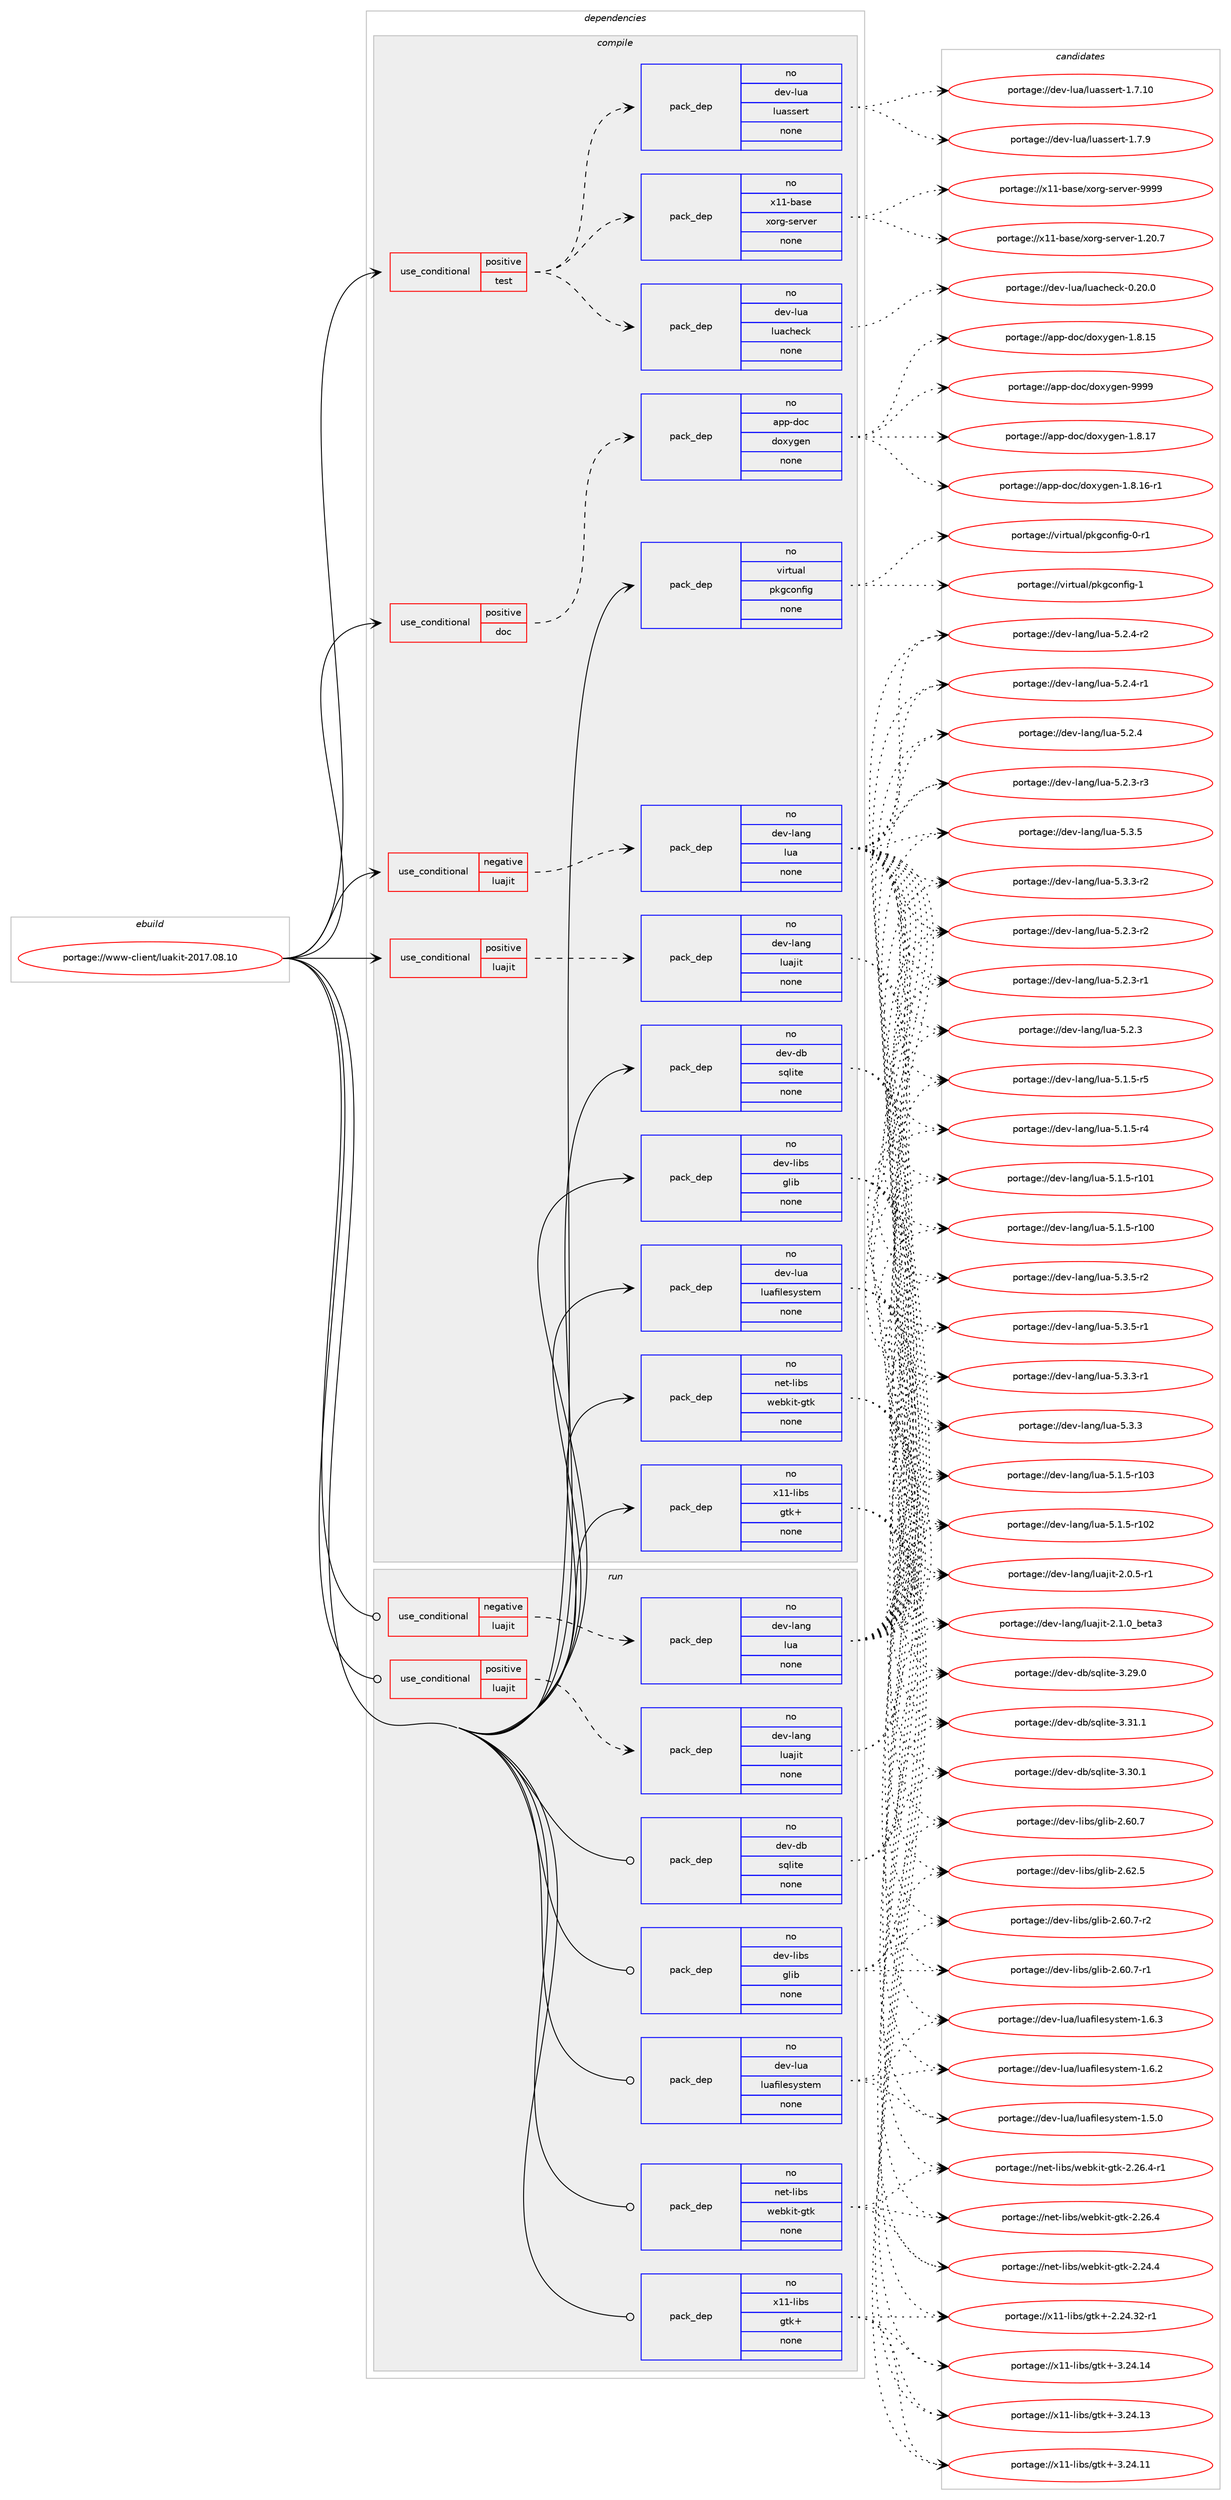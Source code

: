 digraph prolog {

# *************
# Graph options
# *************

newrank=true;
concentrate=true;
compound=true;
graph [rankdir=LR,fontname=Helvetica,fontsize=10,ranksep=1.5];#, ranksep=2.5, nodesep=0.2];
edge  [arrowhead=vee];
node  [fontname=Helvetica,fontsize=10];

# **********
# The ebuild
# **********

subgraph cluster_leftcol {
color=gray;
rank=same;
label=<<i>ebuild</i>>;
id [label="portage://www-client/luakit-2017.08.10", color=red, width=4, href="../www-client/luakit-2017.08.10.svg"];
}

# ****************
# The dependencies
# ****************

subgraph cluster_midcol {
color=gray;
label=<<i>dependencies</i>>;
subgraph cluster_compile {
fillcolor="#eeeeee";
style=filled;
label=<<i>compile</i>>;
subgraph cond2221 {
dependency16862 [label=<<TABLE BORDER="0" CELLBORDER="1" CELLSPACING="0" CELLPADDING="4"><TR><TD ROWSPAN="3" CELLPADDING="10">use_conditional</TD></TR><TR><TD>negative</TD></TR><TR><TD>luajit</TD></TR></TABLE>>, shape=none, color=red];
subgraph pack14344 {
dependency16863 [label=<<TABLE BORDER="0" CELLBORDER="1" CELLSPACING="0" CELLPADDING="4" WIDTH="220"><TR><TD ROWSPAN="6" CELLPADDING="30">pack_dep</TD></TR><TR><TD WIDTH="110">no</TD></TR><TR><TD>dev-lang</TD></TR><TR><TD>lua</TD></TR><TR><TD>none</TD></TR><TR><TD></TD></TR></TABLE>>, shape=none, color=blue];
}
dependency16862:e -> dependency16863:w [weight=20,style="dashed",arrowhead="vee"];
}
id:e -> dependency16862:w [weight=20,style="solid",arrowhead="vee"];
subgraph cond2222 {
dependency16864 [label=<<TABLE BORDER="0" CELLBORDER="1" CELLSPACING="0" CELLPADDING="4"><TR><TD ROWSPAN="3" CELLPADDING="10">use_conditional</TD></TR><TR><TD>positive</TD></TR><TR><TD>doc</TD></TR></TABLE>>, shape=none, color=red];
subgraph pack14345 {
dependency16865 [label=<<TABLE BORDER="0" CELLBORDER="1" CELLSPACING="0" CELLPADDING="4" WIDTH="220"><TR><TD ROWSPAN="6" CELLPADDING="30">pack_dep</TD></TR><TR><TD WIDTH="110">no</TD></TR><TR><TD>app-doc</TD></TR><TR><TD>doxygen</TD></TR><TR><TD>none</TD></TR><TR><TD></TD></TR></TABLE>>, shape=none, color=blue];
}
dependency16864:e -> dependency16865:w [weight=20,style="dashed",arrowhead="vee"];
}
id:e -> dependency16864:w [weight=20,style="solid",arrowhead="vee"];
subgraph cond2223 {
dependency16866 [label=<<TABLE BORDER="0" CELLBORDER="1" CELLSPACING="0" CELLPADDING="4"><TR><TD ROWSPAN="3" CELLPADDING="10">use_conditional</TD></TR><TR><TD>positive</TD></TR><TR><TD>luajit</TD></TR></TABLE>>, shape=none, color=red];
subgraph pack14346 {
dependency16867 [label=<<TABLE BORDER="0" CELLBORDER="1" CELLSPACING="0" CELLPADDING="4" WIDTH="220"><TR><TD ROWSPAN="6" CELLPADDING="30">pack_dep</TD></TR><TR><TD WIDTH="110">no</TD></TR><TR><TD>dev-lang</TD></TR><TR><TD>luajit</TD></TR><TR><TD>none</TD></TR><TR><TD></TD></TR></TABLE>>, shape=none, color=blue];
}
dependency16866:e -> dependency16867:w [weight=20,style="dashed",arrowhead="vee"];
}
id:e -> dependency16866:w [weight=20,style="solid",arrowhead="vee"];
subgraph cond2224 {
dependency16868 [label=<<TABLE BORDER="0" CELLBORDER="1" CELLSPACING="0" CELLPADDING="4"><TR><TD ROWSPAN="3" CELLPADDING="10">use_conditional</TD></TR><TR><TD>positive</TD></TR><TR><TD>test</TD></TR></TABLE>>, shape=none, color=red];
subgraph pack14347 {
dependency16869 [label=<<TABLE BORDER="0" CELLBORDER="1" CELLSPACING="0" CELLPADDING="4" WIDTH="220"><TR><TD ROWSPAN="6" CELLPADDING="30">pack_dep</TD></TR><TR><TD WIDTH="110">no</TD></TR><TR><TD>dev-lua</TD></TR><TR><TD>luassert</TD></TR><TR><TD>none</TD></TR><TR><TD></TD></TR></TABLE>>, shape=none, color=blue];
}
dependency16868:e -> dependency16869:w [weight=20,style="dashed",arrowhead="vee"];
subgraph pack14348 {
dependency16870 [label=<<TABLE BORDER="0" CELLBORDER="1" CELLSPACING="0" CELLPADDING="4" WIDTH="220"><TR><TD ROWSPAN="6" CELLPADDING="30">pack_dep</TD></TR><TR><TD WIDTH="110">no</TD></TR><TR><TD>dev-lua</TD></TR><TR><TD>luacheck</TD></TR><TR><TD>none</TD></TR><TR><TD></TD></TR></TABLE>>, shape=none, color=blue];
}
dependency16868:e -> dependency16870:w [weight=20,style="dashed",arrowhead="vee"];
subgraph pack14349 {
dependency16871 [label=<<TABLE BORDER="0" CELLBORDER="1" CELLSPACING="0" CELLPADDING="4" WIDTH="220"><TR><TD ROWSPAN="6" CELLPADDING="30">pack_dep</TD></TR><TR><TD WIDTH="110">no</TD></TR><TR><TD>x11-base</TD></TR><TR><TD>xorg-server</TD></TR><TR><TD>none</TD></TR><TR><TD></TD></TR></TABLE>>, shape=none, color=blue];
}
dependency16868:e -> dependency16871:w [weight=20,style="dashed",arrowhead="vee"];
}
id:e -> dependency16868:w [weight=20,style="solid",arrowhead="vee"];
subgraph pack14350 {
dependency16872 [label=<<TABLE BORDER="0" CELLBORDER="1" CELLSPACING="0" CELLPADDING="4" WIDTH="220"><TR><TD ROWSPAN="6" CELLPADDING="30">pack_dep</TD></TR><TR><TD WIDTH="110">no</TD></TR><TR><TD>dev-db</TD></TR><TR><TD>sqlite</TD></TR><TR><TD>none</TD></TR><TR><TD></TD></TR></TABLE>>, shape=none, color=blue];
}
id:e -> dependency16872:w [weight=20,style="solid",arrowhead="vee"];
subgraph pack14351 {
dependency16873 [label=<<TABLE BORDER="0" CELLBORDER="1" CELLSPACING="0" CELLPADDING="4" WIDTH="220"><TR><TD ROWSPAN="6" CELLPADDING="30">pack_dep</TD></TR><TR><TD WIDTH="110">no</TD></TR><TR><TD>dev-libs</TD></TR><TR><TD>glib</TD></TR><TR><TD>none</TD></TR><TR><TD></TD></TR></TABLE>>, shape=none, color=blue];
}
id:e -> dependency16873:w [weight=20,style="solid",arrowhead="vee"];
subgraph pack14352 {
dependency16874 [label=<<TABLE BORDER="0" CELLBORDER="1" CELLSPACING="0" CELLPADDING="4" WIDTH="220"><TR><TD ROWSPAN="6" CELLPADDING="30">pack_dep</TD></TR><TR><TD WIDTH="110">no</TD></TR><TR><TD>dev-lua</TD></TR><TR><TD>luafilesystem</TD></TR><TR><TD>none</TD></TR><TR><TD></TD></TR></TABLE>>, shape=none, color=blue];
}
id:e -> dependency16874:w [weight=20,style="solid",arrowhead="vee"];
subgraph pack14353 {
dependency16875 [label=<<TABLE BORDER="0" CELLBORDER="1" CELLSPACING="0" CELLPADDING="4" WIDTH="220"><TR><TD ROWSPAN="6" CELLPADDING="30">pack_dep</TD></TR><TR><TD WIDTH="110">no</TD></TR><TR><TD>net-libs</TD></TR><TR><TD>webkit-gtk</TD></TR><TR><TD>none</TD></TR><TR><TD></TD></TR></TABLE>>, shape=none, color=blue];
}
id:e -> dependency16875:w [weight=20,style="solid",arrowhead="vee"];
subgraph pack14354 {
dependency16876 [label=<<TABLE BORDER="0" CELLBORDER="1" CELLSPACING="0" CELLPADDING="4" WIDTH="220"><TR><TD ROWSPAN="6" CELLPADDING="30">pack_dep</TD></TR><TR><TD WIDTH="110">no</TD></TR><TR><TD>virtual</TD></TR><TR><TD>pkgconfig</TD></TR><TR><TD>none</TD></TR><TR><TD></TD></TR></TABLE>>, shape=none, color=blue];
}
id:e -> dependency16876:w [weight=20,style="solid",arrowhead="vee"];
subgraph pack14355 {
dependency16877 [label=<<TABLE BORDER="0" CELLBORDER="1" CELLSPACING="0" CELLPADDING="4" WIDTH="220"><TR><TD ROWSPAN="6" CELLPADDING="30">pack_dep</TD></TR><TR><TD WIDTH="110">no</TD></TR><TR><TD>x11-libs</TD></TR><TR><TD>gtk+</TD></TR><TR><TD>none</TD></TR><TR><TD></TD></TR></TABLE>>, shape=none, color=blue];
}
id:e -> dependency16877:w [weight=20,style="solid",arrowhead="vee"];
}
subgraph cluster_compileandrun {
fillcolor="#eeeeee";
style=filled;
label=<<i>compile and run</i>>;
}
subgraph cluster_run {
fillcolor="#eeeeee";
style=filled;
label=<<i>run</i>>;
subgraph cond2225 {
dependency16878 [label=<<TABLE BORDER="0" CELLBORDER="1" CELLSPACING="0" CELLPADDING="4"><TR><TD ROWSPAN="3" CELLPADDING="10">use_conditional</TD></TR><TR><TD>negative</TD></TR><TR><TD>luajit</TD></TR></TABLE>>, shape=none, color=red];
subgraph pack14356 {
dependency16879 [label=<<TABLE BORDER="0" CELLBORDER="1" CELLSPACING="0" CELLPADDING="4" WIDTH="220"><TR><TD ROWSPAN="6" CELLPADDING="30">pack_dep</TD></TR><TR><TD WIDTH="110">no</TD></TR><TR><TD>dev-lang</TD></TR><TR><TD>lua</TD></TR><TR><TD>none</TD></TR><TR><TD></TD></TR></TABLE>>, shape=none, color=blue];
}
dependency16878:e -> dependency16879:w [weight=20,style="dashed",arrowhead="vee"];
}
id:e -> dependency16878:w [weight=20,style="solid",arrowhead="odot"];
subgraph cond2226 {
dependency16880 [label=<<TABLE BORDER="0" CELLBORDER="1" CELLSPACING="0" CELLPADDING="4"><TR><TD ROWSPAN="3" CELLPADDING="10">use_conditional</TD></TR><TR><TD>positive</TD></TR><TR><TD>luajit</TD></TR></TABLE>>, shape=none, color=red];
subgraph pack14357 {
dependency16881 [label=<<TABLE BORDER="0" CELLBORDER="1" CELLSPACING="0" CELLPADDING="4" WIDTH="220"><TR><TD ROWSPAN="6" CELLPADDING="30">pack_dep</TD></TR><TR><TD WIDTH="110">no</TD></TR><TR><TD>dev-lang</TD></TR><TR><TD>luajit</TD></TR><TR><TD>none</TD></TR><TR><TD></TD></TR></TABLE>>, shape=none, color=blue];
}
dependency16880:e -> dependency16881:w [weight=20,style="dashed",arrowhead="vee"];
}
id:e -> dependency16880:w [weight=20,style="solid",arrowhead="odot"];
subgraph pack14358 {
dependency16882 [label=<<TABLE BORDER="0" CELLBORDER="1" CELLSPACING="0" CELLPADDING="4" WIDTH="220"><TR><TD ROWSPAN="6" CELLPADDING="30">pack_dep</TD></TR><TR><TD WIDTH="110">no</TD></TR><TR><TD>dev-db</TD></TR><TR><TD>sqlite</TD></TR><TR><TD>none</TD></TR><TR><TD></TD></TR></TABLE>>, shape=none, color=blue];
}
id:e -> dependency16882:w [weight=20,style="solid",arrowhead="odot"];
subgraph pack14359 {
dependency16883 [label=<<TABLE BORDER="0" CELLBORDER="1" CELLSPACING="0" CELLPADDING="4" WIDTH="220"><TR><TD ROWSPAN="6" CELLPADDING="30">pack_dep</TD></TR><TR><TD WIDTH="110">no</TD></TR><TR><TD>dev-libs</TD></TR><TR><TD>glib</TD></TR><TR><TD>none</TD></TR><TR><TD></TD></TR></TABLE>>, shape=none, color=blue];
}
id:e -> dependency16883:w [weight=20,style="solid",arrowhead="odot"];
subgraph pack14360 {
dependency16884 [label=<<TABLE BORDER="0" CELLBORDER="1" CELLSPACING="0" CELLPADDING="4" WIDTH="220"><TR><TD ROWSPAN="6" CELLPADDING="30">pack_dep</TD></TR><TR><TD WIDTH="110">no</TD></TR><TR><TD>dev-lua</TD></TR><TR><TD>luafilesystem</TD></TR><TR><TD>none</TD></TR><TR><TD></TD></TR></TABLE>>, shape=none, color=blue];
}
id:e -> dependency16884:w [weight=20,style="solid",arrowhead="odot"];
subgraph pack14361 {
dependency16885 [label=<<TABLE BORDER="0" CELLBORDER="1" CELLSPACING="0" CELLPADDING="4" WIDTH="220"><TR><TD ROWSPAN="6" CELLPADDING="30">pack_dep</TD></TR><TR><TD WIDTH="110">no</TD></TR><TR><TD>net-libs</TD></TR><TR><TD>webkit-gtk</TD></TR><TR><TD>none</TD></TR><TR><TD></TD></TR></TABLE>>, shape=none, color=blue];
}
id:e -> dependency16885:w [weight=20,style="solid",arrowhead="odot"];
subgraph pack14362 {
dependency16886 [label=<<TABLE BORDER="0" CELLBORDER="1" CELLSPACING="0" CELLPADDING="4" WIDTH="220"><TR><TD ROWSPAN="6" CELLPADDING="30">pack_dep</TD></TR><TR><TD WIDTH="110">no</TD></TR><TR><TD>x11-libs</TD></TR><TR><TD>gtk+</TD></TR><TR><TD>none</TD></TR><TR><TD></TD></TR></TABLE>>, shape=none, color=blue];
}
id:e -> dependency16886:w [weight=20,style="solid",arrowhead="odot"];
}
}

# **************
# The candidates
# **************

subgraph cluster_choices {
rank=same;
color=gray;
label=<<i>candidates</i>>;

subgraph choice14344 {
color=black;
nodesep=1;
choice100101118451089711010347108117974553465146534511450 [label="portage://dev-lang/lua-5.3.5-r2", color=red, width=4,href="../dev-lang/lua-5.3.5-r2.svg"];
choice100101118451089711010347108117974553465146534511449 [label="portage://dev-lang/lua-5.3.5-r1", color=red, width=4,href="../dev-lang/lua-5.3.5-r1.svg"];
choice10010111845108971101034710811797455346514653 [label="portage://dev-lang/lua-5.3.5", color=red, width=4,href="../dev-lang/lua-5.3.5.svg"];
choice100101118451089711010347108117974553465146514511450 [label="portage://dev-lang/lua-5.3.3-r2", color=red, width=4,href="../dev-lang/lua-5.3.3-r2.svg"];
choice100101118451089711010347108117974553465146514511449 [label="portage://dev-lang/lua-5.3.3-r1", color=red, width=4,href="../dev-lang/lua-5.3.3-r1.svg"];
choice10010111845108971101034710811797455346514651 [label="portage://dev-lang/lua-5.3.3", color=red, width=4,href="../dev-lang/lua-5.3.3.svg"];
choice100101118451089711010347108117974553465046524511450 [label="portage://dev-lang/lua-5.2.4-r2", color=red, width=4,href="../dev-lang/lua-5.2.4-r2.svg"];
choice100101118451089711010347108117974553465046524511449 [label="portage://dev-lang/lua-5.2.4-r1", color=red, width=4,href="../dev-lang/lua-5.2.4-r1.svg"];
choice10010111845108971101034710811797455346504652 [label="portage://dev-lang/lua-5.2.4", color=red, width=4,href="../dev-lang/lua-5.2.4.svg"];
choice100101118451089711010347108117974553465046514511451 [label="portage://dev-lang/lua-5.2.3-r3", color=red, width=4,href="../dev-lang/lua-5.2.3-r3.svg"];
choice100101118451089711010347108117974553465046514511450 [label="portage://dev-lang/lua-5.2.3-r2", color=red, width=4,href="../dev-lang/lua-5.2.3-r2.svg"];
choice100101118451089711010347108117974553465046514511449 [label="portage://dev-lang/lua-5.2.3-r1", color=red, width=4,href="../dev-lang/lua-5.2.3-r1.svg"];
choice10010111845108971101034710811797455346504651 [label="portage://dev-lang/lua-5.2.3", color=red, width=4,href="../dev-lang/lua-5.2.3.svg"];
choice100101118451089711010347108117974553464946534511453 [label="portage://dev-lang/lua-5.1.5-r5", color=red, width=4,href="../dev-lang/lua-5.1.5-r5.svg"];
choice100101118451089711010347108117974553464946534511452 [label="portage://dev-lang/lua-5.1.5-r4", color=red, width=4,href="../dev-lang/lua-5.1.5-r4.svg"];
choice1001011184510897110103471081179745534649465345114494851 [label="portage://dev-lang/lua-5.1.5-r103", color=red, width=4,href="../dev-lang/lua-5.1.5-r103.svg"];
choice1001011184510897110103471081179745534649465345114494850 [label="portage://dev-lang/lua-5.1.5-r102", color=red, width=4,href="../dev-lang/lua-5.1.5-r102.svg"];
choice1001011184510897110103471081179745534649465345114494849 [label="portage://dev-lang/lua-5.1.5-r101", color=red, width=4,href="../dev-lang/lua-5.1.5-r101.svg"];
choice1001011184510897110103471081179745534649465345114494848 [label="portage://dev-lang/lua-5.1.5-r100", color=red, width=4,href="../dev-lang/lua-5.1.5-r100.svg"];
dependency16863:e -> choice100101118451089711010347108117974553465146534511450:w [style=dotted,weight="100"];
dependency16863:e -> choice100101118451089711010347108117974553465146534511449:w [style=dotted,weight="100"];
dependency16863:e -> choice10010111845108971101034710811797455346514653:w [style=dotted,weight="100"];
dependency16863:e -> choice100101118451089711010347108117974553465146514511450:w [style=dotted,weight="100"];
dependency16863:e -> choice100101118451089711010347108117974553465146514511449:w [style=dotted,weight="100"];
dependency16863:e -> choice10010111845108971101034710811797455346514651:w [style=dotted,weight="100"];
dependency16863:e -> choice100101118451089711010347108117974553465046524511450:w [style=dotted,weight="100"];
dependency16863:e -> choice100101118451089711010347108117974553465046524511449:w [style=dotted,weight="100"];
dependency16863:e -> choice10010111845108971101034710811797455346504652:w [style=dotted,weight="100"];
dependency16863:e -> choice100101118451089711010347108117974553465046514511451:w [style=dotted,weight="100"];
dependency16863:e -> choice100101118451089711010347108117974553465046514511450:w [style=dotted,weight="100"];
dependency16863:e -> choice100101118451089711010347108117974553465046514511449:w [style=dotted,weight="100"];
dependency16863:e -> choice10010111845108971101034710811797455346504651:w [style=dotted,weight="100"];
dependency16863:e -> choice100101118451089711010347108117974553464946534511453:w [style=dotted,weight="100"];
dependency16863:e -> choice100101118451089711010347108117974553464946534511452:w [style=dotted,weight="100"];
dependency16863:e -> choice1001011184510897110103471081179745534649465345114494851:w [style=dotted,weight="100"];
dependency16863:e -> choice1001011184510897110103471081179745534649465345114494850:w [style=dotted,weight="100"];
dependency16863:e -> choice1001011184510897110103471081179745534649465345114494849:w [style=dotted,weight="100"];
dependency16863:e -> choice1001011184510897110103471081179745534649465345114494848:w [style=dotted,weight="100"];
}
subgraph choice14345 {
color=black;
nodesep=1;
choice971121124510011199471001111201211031011104557575757 [label="portage://app-doc/doxygen-9999", color=red, width=4,href="../app-doc/doxygen-9999.svg"];
choice9711211245100111994710011112012110310111045494656464955 [label="portage://app-doc/doxygen-1.8.17", color=red, width=4,href="../app-doc/doxygen-1.8.17.svg"];
choice97112112451001119947100111120121103101110454946564649544511449 [label="portage://app-doc/doxygen-1.8.16-r1", color=red, width=4,href="../app-doc/doxygen-1.8.16-r1.svg"];
choice9711211245100111994710011112012110310111045494656464953 [label="portage://app-doc/doxygen-1.8.15", color=red, width=4,href="../app-doc/doxygen-1.8.15.svg"];
dependency16865:e -> choice971121124510011199471001111201211031011104557575757:w [style=dotted,weight="100"];
dependency16865:e -> choice9711211245100111994710011112012110310111045494656464955:w [style=dotted,weight="100"];
dependency16865:e -> choice97112112451001119947100111120121103101110454946564649544511449:w [style=dotted,weight="100"];
dependency16865:e -> choice9711211245100111994710011112012110310111045494656464953:w [style=dotted,weight="100"];
}
subgraph choice14346 {
color=black;
nodesep=1;
choice1001011184510897110103471081179710610511645504649464895981011169751 [label="portage://dev-lang/luajit-2.1.0_beta3", color=red, width=4,href="../dev-lang/luajit-2.1.0_beta3.svg"];
choice100101118451089711010347108117971061051164550464846534511449 [label="portage://dev-lang/luajit-2.0.5-r1", color=red, width=4,href="../dev-lang/luajit-2.0.5-r1.svg"];
dependency16867:e -> choice1001011184510897110103471081179710610511645504649464895981011169751:w [style=dotted,weight="100"];
dependency16867:e -> choice100101118451089711010347108117971061051164550464846534511449:w [style=dotted,weight="100"];
}
subgraph choice14347 {
color=black;
nodesep=1;
choice10010111845108117974710811797115115101114116454946554657 [label="portage://dev-lua/luassert-1.7.9", color=red, width=4,href="../dev-lua/luassert-1.7.9.svg"];
choice1001011184510811797471081179711511510111411645494655464948 [label="portage://dev-lua/luassert-1.7.10", color=red, width=4,href="../dev-lua/luassert-1.7.10.svg"];
dependency16869:e -> choice10010111845108117974710811797115115101114116454946554657:w [style=dotted,weight="100"];
dependency16869:e -> choice1001011184510811797471081179711511510111411645494655464948:w [style=dotted,weight="100"];
}
subgraph choice14348 {
color=black;
nodesep=1;
choice10010111845108117974710811797991041019910745484650484648 [label="portage://dev-lua/luacheck-0.20.0", color=red, width=4,href="../dev-lua/luacheck-0.20.0.svg"];
dependency16870:e -> choice10010111845108117974710811797991041019910745484650484648:w [style=dotted,weight="100"];
}
subgraph choice14349 {
color=black;
nodesep=1;
choice120494945989711510147120111114103451151011141181011144557575757 [label="portage://x11-base/xorg-server-9999", color=red, width=4,href="../x11-base/xorg-server-9999.svg"];
choice1204949459897115101471201111141034511510111411810111445494650484655 [label="portage://x11-base/xorg-server-1.20.7", color=red, width=4,href="../x11-base/xorg-server-1.20.7.svg"];
dependency16871:e -> choice120494945989711510147120111114103451151011141181011144557575757:w [style=dotted,weight="100"];
dependency16871:e -> choice1204949459897115101471201111141034511510111411810111445494650484655:w [style=dotted,weight="100"];
}
subgraph choice14350 {
color=black;
nodesep=1;
choice10010111845100984711511310810511610145514651494649 [label="portage://dev-db/sqlite-3.31.1", color=red, width=4,href="../dev-db/sqlite-3.31.1.svg"];
choice10010111845100984711511310810511610145514651484649 [label="portage://dev-db/sqlite-3.30.1", color=red, width=4,href="../dev-db/sqlite-3.30.1.svg"];
choice10010111845100984711511310810511610145514650574648 [label="portage://dev-db/sqlite-3.29.0", color=red, width=4,href="../dev-db/sqlite-3.29.0.svg"];
dependency16872:e -> choice10010111845100984711511310810511610145514651494649:w [style=dotted,weight="100"];
dependency16872:e -> choice10010111845100984711511310810511610145514651484649:w [style=dotted,weight="100"];
dependency16872:e -> choice10010111845100984711511310810511610145514650574648:w [style=dotted,weight="100"];
}
subgraph choice14351 {
color=black;
nodesep=1;
choice1001011184510810598115471031081059845504654504653 [label="portage://dev-libs/glib-2.62.5", color=red, width=4,href="../dev-libs/glib-2.62.5.svg"];
choice10010111845108105981154710310810598455046544846554511450 [label="portage://dev-libs/glib-2.60.7-r2", color=red, width=4,href="../dev-libs/glib-2.60.7-r2.svg"];
choice10010111845108105981154710310810598455046544846554511449 [label="portage://dev-libs/glib-2.60.7-r1", color=red, width=4,href="../dev-libs/glib-2.60.7-r1.svg"];
choice1001011184510810598115471031081059845504654484655 [label="portage://dev-libs/glib-2.60.7", color=red, width=4,href="../dev-libs/glib-2.60.7.svg"];
dependency16873:e -> choice1001011184510810598115471031081059845504654504653:w [style=dotted,weight="100"];
dependency16873:e -> choice10010111845108105981154710310810598455046544846554511450:w [style=dotted,weight="100"];
dependency16873:e -> choice10010111845108105981154710310810598455046544846554511449:w [style=dotted,weight="100"];
dependency16873:e -> choice1001011184510810598115471031081059845504654484655:w [style=dotted,weight="100"];
}
subgraph choice14352 {
color=black;
nodesep=1;
choice10010111845108117974710811797102105108101115121115116101109454946544651 [label="portage://dev-lua/luafilesystem-1.6.3", color=red, width=4,href="../dev-lua/luafilesystem-1.6.3.svg"];
choice10010111845108117974710811797102105108101115121115116101109454946544650 [label="portage://dev-lua/luafilesystem-1.6.2", color=red, width=4,href="../dev-lua/luafilesystem-1.6.2.svg"];
choice10010111845108117974710811797102105108101115121115116101109454946534648 [label="portage://dev-lua/luafilesystem-1.5.0", color=red, width=4,href="../dev-lua/luafilesystem-1.5.0.svg"];
dependency16874:e -> choice10010111845108117974710811797102105108101115121115116101109454946544651:w [style=dotted,weight="100"];
dependency16874:e -> choice10010111845108117974710811797102105108101115121115116101109454946544650:w [style=dotted,weight="100"];
dependency16874:e -> choice10010111845108117974710811797102105108101115121115116101109454946534648:w [style=dotted,weight="100"];
}
subgraph choice14353 {
color=black;
nodesep=1;
choice1101011164510810598115471191019810710511645103116107455046505446524511449 [label="portage://net-libs/webkit-gtk-2.26.4-r1", color=red, width=4,href="../net-libs/webkit-gtk-2.26.4-r1.svg"];
choice110101116451081059811547119101981071051164510311610745504650544652 [label="portage://net-libs/webkit-gtk-2.26.4", color=red, width=4,href="../net-libs/webkit-gtk-2.26.4.svg"];
choice110101116451081059811547119101981071051164510311610745504650524652 [label="portage://net-libs/webkit-gtk-2.24.4", color=red, width=4,href="../net-libs/webkit-gtk-2.24.4.svg"];
dependency16875:e -> choice1101011164510810598115471191019810710511645103116107455046505446524511449:w [style=dotted,weight="100"];
dependency16875:e -> choice110101116451081059811547119101981071051164510311610745504650544652:w [style=dotted,weight="100"];
dependency16875:e -> choice110101116451081059811547119101981071051164510311610745504650524652:w [style=dotted,weight="100"];
}
subgraph choice14354 {
color=black;
nodesep=1;
choice1181051141161179710847112107103991111101021051034549 [label="portage://virtual/pkgconfig-1", color=red, width=4,href="../virtual/pkgconfig-1.svg"];
choice11810511411611797108471121071039911111010210510345484511449 [label="portage://virtual/pkgconfig-0-r1", color=red, width=4,href="../virtual/pkgconfig-0-r1.svg"];
dependency16876:e -> choice1181051141161179710847112107103991111101021051034549:w [style=dotted,weight="100"];
dependency16876:e -> choice11810511411611797108471121071039911111010210510345484511449:w [style=dotted,weight="100"];
}
subgraph choice14355 {
color=black;
nodesep=1;
choice1204949451081059811547103116107434551465052464952 [label="portage://x11-libs/gtk+-3.24.14", color=red, width=4,href="../x11-libs/gtk+-3.24.14.svg"];
choice1204949451081059811547103116107434551465052464951 [label="portage://x11-libs/gtk+-3.24.13", color=red, width=4,href="../x11-libs/gtk+-3.24.13.svg"];
choice1204949451081059811547103116107434551465052464949 [label="portage://x11-libs/gtk+-3.24.11", color=red, width=4,href="../x11-libs/gtk+-3.24.11.svg"];
choice12049494510810598115471031161074345504650524651504511449 [label="portage://x11-libs/gtk+-2.24.32-r1", color=red, width=4,href="../x11-libs/gtk+-2.24.32-r1.svg"];
dependency16877:e -> choice1204949451081059811547103116107434551465052464952:w [style=dotted,weight="100"];
dependency16877:e -> choice1204949451081059811547103116107434551465052464951:w [style=dotted,weight="100"];
dependency16877:e -> choice1204949451081059811547103116107434551465052464949:w [style=dotted,weight="100"];
dependency16877:e -> choice12049494510810598115471031161074345504650524651504511449:w [style=dotted,weight="100"];
}
subgraph choice14356 {
color=black;
nodesep=1;
choice100101118451089711010347108117974553465146534511450 [label="portage://dev-lang/lua-5.3.5-r2", color=red, width=4,href="../dev-lang/lua-5.3.5-r2.svg"];
choice100101118451089711010347108117974553465146534511449 [label="portage://dev-lang/lua-5.3.5-r1", color=red, width=4,href="../dev-lang/lua-5.3.5-r1.svg"];
choice10010111845108971101034710811797455346514653 [label="portage://dev-lang/lua-5.3.5", color=red, width=4,href="../dev-lang/lua-5.3.5.svg"];
choice100101118451089711010347108117974553465146514511450 [label="portage://dev-lang/lua-5.3.3-r2", color=red, width=4,href="../dev-lang/lua-5.3.3-r2.svg"];
choice100101118451089711010347108117974553465146514511449 [label="portage://dev-lang/lua-5.3.3-r1", color=red, width=4,href="../dev-lang/lua-5.3.3-r1.svg"];
choice10010111845108971101034710811797455346514651 [label="portage://dev-lang/lua-5.3.3", color=red, width=4,href="../dev-lang/lua-5.3.3.svg"];
choice100101118451089711010347108117974553465046524511450 [label="portage://dev-lang/lua-5.2.4-r2", color=red, width=4,href="../dev-lang/lua-5.2.4-r2.svg"];
choice100101118451089711010347108117974553465046524511449 [label="portage://dev-lang/lua-5.2.4-r1", color=red, width=4,href="../dev-lang/lua-5.2.4-r1.svg"];
choice10010111845108971101034710811797455346504652 [label="portage://dev-lang/lua-5.2.4", color=red, width=4,href="../dev-lang/lua-5.2.4.svg"];
choice100101118451089711010347108117974553465046514511451 [label="portage://dev-lang/lua-5.2.3-r3", color=red, width=4,href="../dev-lang/lua-5.2.3-r3.svg"];
choice100101118451089711010347108117974553465046514511450 [label="portage://dev-lang/lua-5.2.3-r2", color=red, width=4,href="../dev-lang/lua-5.2.3-r2.svg"];
choice100101118451089711010347108117974553465046514511449 [label="portage://dev-lang/lua-5.2.3-r1", color=red, width=4,href="../dev-lang/lua-5.2.3-r1.svg"];
choice10010111845108971101034710811797455346504651 [label="portage://dev-lang/lua-5.2.3", color=red, width=4,href="../dev-lang/lua-5.2.3.svg"];
choice100101118451089711010347108117974553464946534511453 [label="portage://dev-lang/lua-5.1.5-r5", color=red, width=4,href="../dev-lang/lua-5.1.5-r5.svg"];
choice100101118451089711010347108117974553464946534511452 [label="portage://dev-lang/lua-5.1.5-r4", color=red, width=4,href="../dev-lang/lua-5.1.5-r4.svg"];
choice1001011184510897110103471081179745534649465345114494851 [label="portage://dev-lang/lua-5.1.5-r103", color=red, width=4,href="../dev-lang/lua-5.1.5-r103.svg"];
choice1001011184510897110103471081179745534649465345114494850 [label="portage://dev-lang/lua-5.1.5-r102", color=red, width=4,href="../dev-lang/lua-5.1.5-r102.svg"];
choice1001011184510897110103471081179745534649465345114494849 [label="portage://dev-lang/lua-5.1.5-r101", color=red, width=4,href="../dev-lang/lua-5.1.5-r101.svg"];
choice1001011184510897110103471081179745534649465345114494848 [label="portage://dev-lang/lua-5.1.5-r100", color=red, width=4,href="../dev-lang/lua-5.1.5-r100.svg"];
dependency16879:e -> choice100101118451089711010347108117974553465146534511450:w [style=dotted,weight="100"];
dependency16879:e -> choice100101118451089711010347108117974553465146534511449:w [style=dotted,weight="100"];
dependency16879:e -> choice10010111845108971101034710811797455346514653:w [style=dotted,weight="100"];
dependency16879:e -> choice100101118451089711010347108117974553465146514511450:w [style=dotted,weight="100"];
dependency16879:e -> choice100101118451089711010347108117974553465146514511449:w [style=dotted,weight="100"];
dependency16879:e -> choice10010111845108971101034710811797455346514651:w [style=dotted,weight="100"];
dependency16879:e -> choice100101118451089711010347108117974553465046524511450:w [style=dotted,weight="100"];
dependency16879:e -> choice100101118451089711010347108117974553465046524511449:w [style=dotted,weight="100"];
dependency16879:e -> choice10010111845108971101034710811797455346504652:w [style=dotted,weight="100"];
dependency16879:e -> choice100101118451089711010347108117974553465046514511451:w [style=dotted,weight="100"];
dependency16879:e -> choice100101118451089711010347108117974553465046514511450:w [style=dotted,weight="100"];
dependency16879:e -> choice100101118451089711010347108117974553465046514511449:w [style=dotted,weight="100"];
dependency16879:e -> choice10010111845108971101034710811797455346504651:w [style=dotted,weight="100"];
dependency16879:e -> choice100101118451089711010347108117974553464946534511453:w [style=dotted,weight="100"];
dependency16879:e -> choice100101118451089711010347108117974553464946534511452:w [style=dotted,weight="100"];
dependency16879:e -> choice1001011184510897110103471081179745534649465345114494851:w [style=dotted,weight="100"];
dependency16879:e -> choice1001011184510897110103471081179745534649465345114494850:w [style=dotted,weight="100"];
dependency16879:e -> choice1001011184510897110103471081179745534649465345114494849:w [style=dotted,weight="100"];
dependency16879:e -> choice1001011184510897110103471081179745534649465345114494848:w [style=dotted,weight="100"];
}
subgraph choice14357 {
color=black;
nodesep=1;
choice1001011184510897110103471081179710610511645504649464895981011169751 [label="portage://dev-lang/luajit-2.1.0_beta3", color=red, width=4,href="../dev-lang/luajit-2.1.0_beta3.svg"];
choice100101118451089711010347108117971061051164550464846534511449 [label="portage://dev-lang/luajit-2.0.5-r1", color=red, width=4,href="../dev-lang/luajit-2.0.5-r1.svg"];
dependency16881:e -> choice1001011184510897110103471081179710610511645504649464895981011169751:w [style=dotted,weight="100"];
dependency16881:e -> choice100101118451089711010347108117971061051164550464846534511449:w [style=dotted,weight="100"];
}
subgraph choice14358 {
color=black;
nodesep=1;
choice10010111845100984711511310810511610145514651494649 [label="portage://dev-db/sqlite-3.31.1", color=red, width=4,href="../dev-db/sqlite-3.31.1.svg"];
choice10010111845100984711511310810511610145514651484649 [label="portage://dev-db/sqlite-3.30.1", color=red, width=4,href="../dev-db/sqlite-3.30.1.svg"];
choice10010111845100984711511310810511610145514650574648 [label="portage://dev-db/sqlite-3.29.0", color=red, width=4,href="../dev-db/sqlite-3.29.0.svg"];
dependency16882:e -> choice10010111845100984711511310810511610145514651494649:w [style=dotted,weight="100"];
dependency16882:e -> choice10010111845100984711511310810511610145514651484649:w [style=dotted,weight="100"];
dependency16882:e -> choice10010111845100984711511310810511610145514650574648:w [style=dotted,weight="100"];
}
subgraph choice14359 {
color=black;
nodesep=1;
choice1001011184510810598115471031081059845504654504653 [label="portage://dev-libs/glib-2.62.5", color=red, width=4,href="../dev-libs/glib-2.62.5.svg"];
choice10010111845108105981154710310810598455046544846554511450 [label="portage://dev-libs/glib-2.60.7-r2", color=red, width=4,href="../dev-libs/glib-2.60.7-r2.svg"];
choice10010111845108105981154710310810598455046544846554511449 [label="portage://dev-libs/glib-2.60.7-r1", color=red, width=4,href="../dev-libs/glib-2.60.7-r1.svg"];
choice1001011184510810598115471031081059845504654484655 [label="portage://dev-libs/glib-2.60.7", color=red, width=4,href="../dev-libs/glib-2.60.7.svg"];
dependency16883:e -> choice1001011184510810598115471031081059845504654504653:w [style=dotted,weight="100"];
dependency16883:e -> choice10010111845108105981154710310810598455046544846554511450:w [style=dotted,weight="100"];
dependency16883:e -> choice10010111845108105981154710310810598455046544846554511449:w [style=dotted,weight="100"];
dependency16883:e -> choice1001011184510810598115471031081059845504654484655:w [style=dotted,weight="100"];
}
subgraph choice14360 {
color=black;
nodesep=1;
choice10010111845108117974710811797102105108101115121115116101109454946544651 [label="portage://dev-lua/luafilesystem-1.6.3", color=red, width=4,href="../dev-lua/luafilesystem-1.6.3.svg"];
choice10010111845108117974710811797102105108101115121115116101109454946544650 [label="portage://dev-lua/luafilesystem-1.6.2", color=red, width=4,href="../dev-lua/luafilesystem-1.6.2.svg"];
choice10010111845108117974710811797102105108101115121115116101109454946534648 [label="portage://dev-lua/luafilesystem-1.5.0", color=red, width=4,href="../dev-lua/luafilesystem-1.5.0.svg"];
dependency16884:e -> choice10010111845108117974710811797102105108101115121115116101109454946544651:w [style=dotted,weight="100"];
dependency16884:e -> choice10010111845108117974710811797102105108101115121115116101109454946544650:w [style=dotted,weight="100"];
dependency16884:e -> choice10010111845108117974710811797102105108101115121115116101109454946534648:w [style=dotted,weight="100"];
}
subgraph choice14361 {
color=black;
nodesep=1;
choice1101011164510810598115471191019810710511645103116107455046505446524511449 [label="portage://net-libs/webkit-gtk-2.26.4-r1", color=red, width=4,href="../net-libs/webkit-gtk-2.26.4-r1.svg"];
choice110101116451081059811547119101981071051164510311610745504650544652 [label="portage://net-libs/webkit-gtk-2.26.4", color=red, width=4,href="../net-libs/webkit-gtk-2.26.4.svg"];
choice110101116451081059811547119101981071051164510311610745504650524652 [label="portage://net-libs/webkit-gtk-2.24.4", color=red, width=4,href="../net-libs/webkit-gtk-2.24.4.svg"];
dependency16885:e -> choice1101011164510810598115471191019810710511645103116107455046505446524511449:w [style=dotted,weight="100"];
dependency16885:e -> choice110101116451081059811547119101981071051164510311610745504650544652:w [style=dotted,weight="100"];
dependency16885:e -> choice110101116451081059811547119101981071051164510311610745504650524652:w [style=dotted,weight="100"];
}
subgraph choice14362 {
color=black;
nodesep=1;
choice1204949451081059811547103116107434551465052464952 [label="portage://x11-libs/gtk+-3.24.14", color=red, width=4,href="../x11-libs/gtk+-3.24.14.svg"];
choice1204949451081059811547103116107434551465052464951 [label="portage://x11-libs/gtk+-3.24.13", color=red, width=4,href="../x11-libs/gtk+-3.24.13.svg"];
choice1204949451081059811547103116107434551465052464949 [label="portage://x11-libs/gtk+-3.24.11", color=red, width=4,href="../x11-libs/gtk+-3.24.11.svg"];
choice12049494510810598115471031161074345504650524651504511449 [label="portage://x11-libs/gtk+-2.24.32-r1", color=red, width=4,href="../x11-libs/gtk+-2.24.32-r1.svg"];
dependency16886:e -> choice1204949451081059811547103116107434551465052464952:w [style=dotted,weight="100"];
dependency16886:e -> choice1204949451081059811547103116107434551465052464951:w [style=dotted,weight="100"];
dependency16886:e -> choice1204949451081059811547103116107434551465052464949:w [style=dotted,weight="100"];
dependency16886:e -> choice12049494510810598115471031161074345504650524651504511449:w [style=dotted,weight="100"];
}
}

}
